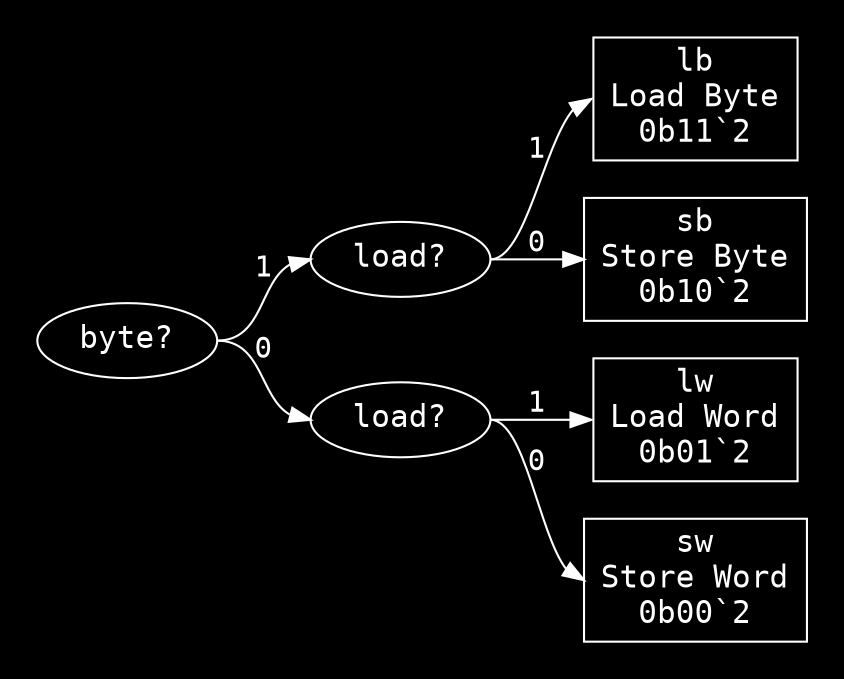 digraph "Format rri" {
  graph [dpi = 100, bgcolor="#111", fontcolor="white", rankdir=LR, pad="0.25"];
  node [fontname = "Courier", fontsize="15pt", color="white", fontcolor="white"];
  edge [fontname = "Courier", color="white", fontcolor="white"];
  "byte_15993721" [label = "byte?", shape = ellipse];
  "byte_15993721":e -> "load_1097870":w [label = "1"];
  "byte_15993721":e -> "load_6082504":w [label = "0"];
  "load_1097870" [label = "load?", shape = ellipse];
  "load_1097870":e -> "lb_1820023":w [label = "1"];
  "load_1097870":e -> "sb_10225307":w [label = "0"];
  "lb_1820023" [label = "lb\nLoad Byte\n0b11`2", shape = rectangle];
  "sb_10225307" [label = "sb\nStore Byte\n0b10`2", shape = rectangle];
  "load_6082504" [label = "load?", shape = ellipse];
  "load_6082504":e -> "lw_13753362":w [label = "1"];
  "load_6082504":e -> "sw_14565502":w [label = "0"];
  "lw_13753362" [label = "lw\nLoad Word\n0b01`2", shape = rectangle];
  "sw_14565502" [label = "sw\nStore Word\n0b00`2", shape = rectangle];
}
